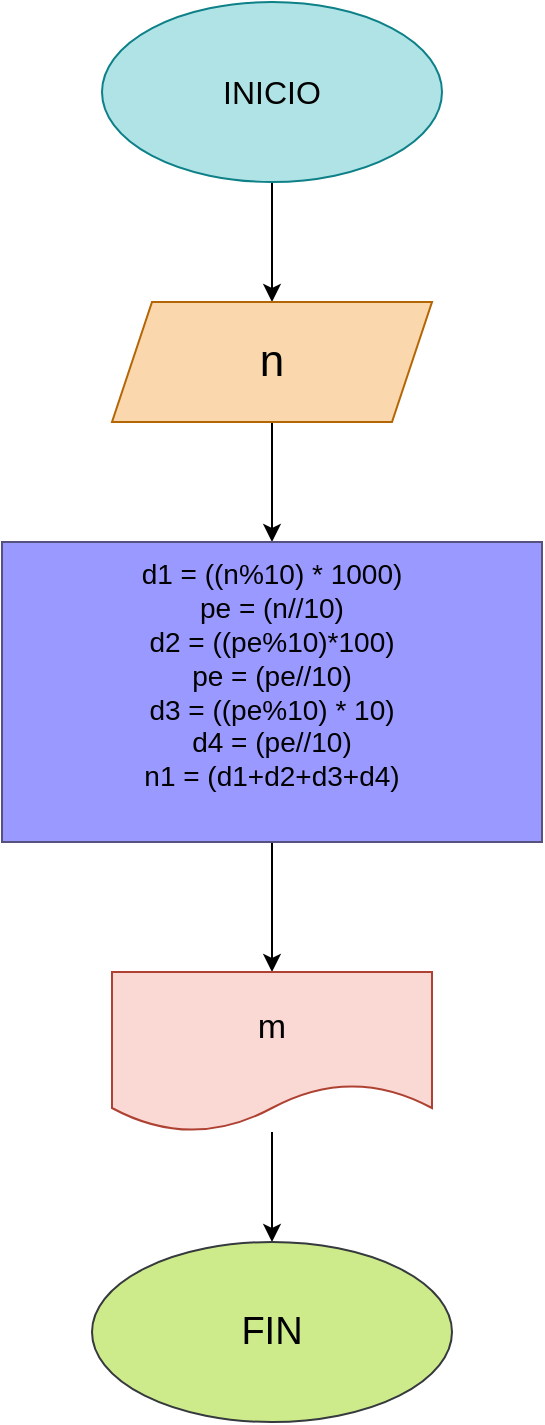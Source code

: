<mxfile>
    <diagram id="Z_8zvfNIHTKK_Y1lPERY" name="Página-1">
        <mxGraphModel dx="662" dy="425" grid="1" gridSize="10" guides="1" tooltips="1" connect="1" arrows="1" fold="1" page="1" pageScale="1" pageWidth="827" pageHeight="1169" math="0" shadow="0">
            <root>
                <mxCell id="0"/>
                <mxCell id="1" parent="0"/>
                <mxCell id="14" value="" style="edgeStyle=none;html=1;fontSize=22;fontColor=#000000;" edge="1" parent="1" source="2" target="4">
                    <mxGeometry relative="1" as="geometry"/>
                </mxCell>
                <mxCell id="2" value="&lt;font style=&quot;font-size: 16px;&quot; color=&quot;#000000&quot;&gt;INICIO&lt;/font&gt;" style="ellipse;whiteSpace=wrap;html=1;fillColor=#b0e3e6;strokeColor=#0e8088;" parent="1" vertex="1">
                    <mxGeometry x="239" y="20" width="170" height="90" as="geometry"/>
                </mxCell>
                <mxCell id="13" value="" style="edgeStyle=none;html=1;fontSize=22;fontColor=#000000;" edge="1" parent="1" source="4" target="6">
                    <mxGeometry relative="1" as="geometry"/>
                </mxCell>
                <mxCell id="4" value="&lt;font style=&quot;font-size: 22px;&quot; color=&quot;#000000&quot;&gt;n&lt;/font&gt;" style="shape=parallelogram;perimeter=parallelogramPerimeter;whiteSpace=wrap;html=1;fixedSize=1;fillColor=#fad7ac;strokeColor=#b46504;" parent="1" vertex="1">
                    <mxGeometry x="244" y="170" width="160" height="60" as="geometry"/>
                </mxCell>
                <mxCell id="12" value="" style="edgeStyle=none;html=1;fontSize=22;fontColor=#000000;" edge="1" parent="1" source="6" target="8">
                    <mxGeometry relative="1" as="geometry"/>
                </mxCell>
                <mxCell id="6" value="&lt;font style=&quot;font-size: 14px;&quot; color=&quot;#000000&quot;&gt;d1 = ((n%10) * 1000)&lt;br&gt;pe = (n//10)&lt;br&gt;d2 = ((pe%10)*100)&lt;br&gt;pe = (pe//10)&lt;br&gt;d3 = ((pe%10) * 10)&lt;br&gt;d4 = (pe//10)&lt;br&gt;n1 = (d1+d2+d3+d4)&lt;br&gt;&lt;br&gt;&lt;/font&gt;" style="rounded=0;whiteSpace=wrap;html=1;fillColor=#9999FF;strokeColor=#56517e;" parent="1" vertex="1">
                    <mxGeometry x="189" y="290" width="270" height="150" as="geometry"/>
                </mxCell>
                <mxCell id="11" value="" style="edgeStyle=none;html=1;fontSize=22;fontColor=#000000;" edge="1" parent="1" source="8" target="10">
                    <mxGeometry relative="1" as="geometry"/>
                </mxCell>
                <mxCell id="8" value="&lt;font style=&quot;font-size: 17px;&quot; color=&quot;#000000&quot;&gt;m&lt;/font&gt;" style="shape=document;whiteSpace=wrap;html=1;boundedLbl=1;fillColor=#fad9d5;strokeColor=#ae4132;" parent="1" vertex="1">
                    <mxGeometry x="244" y="505" width="160" height="80" as="geometry"/>
                </mxCell>
                <mxCell id="10" value="&lt;font style=&quot;font-size: 19px;&quot; color=&quot;#000000&quot;&gt;FIN&lt;/font&gt;" style="ellipse;whiteSpace=wrap;html=1;fillColor=#cdeb8b;strokeColor=#36393d;" parent="1" vertex="1">
                    <mxGeometry x="234" y="640" width="180" height="90" as="geometry"/>
                </mxCell>
            </root>
        </mxGraphModel>
    </diagram>
</mxfile>